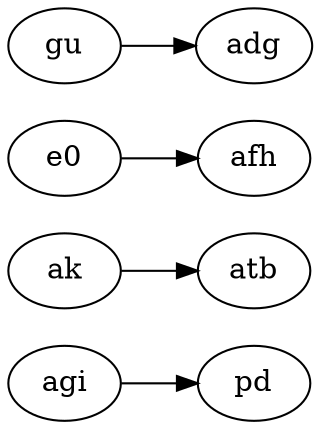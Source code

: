 digraph G {
    page="40,60"; 
    ratio=auto;
    rankdir=LR;
    fontsize=10;
   "agi" -> { rank=none; "pd" }
   "ak" -> { rank=none; "atb" }
   "e0" -> { rank=none; "afh" }
   "gu" -> { rank=none; "adg" }
   }
